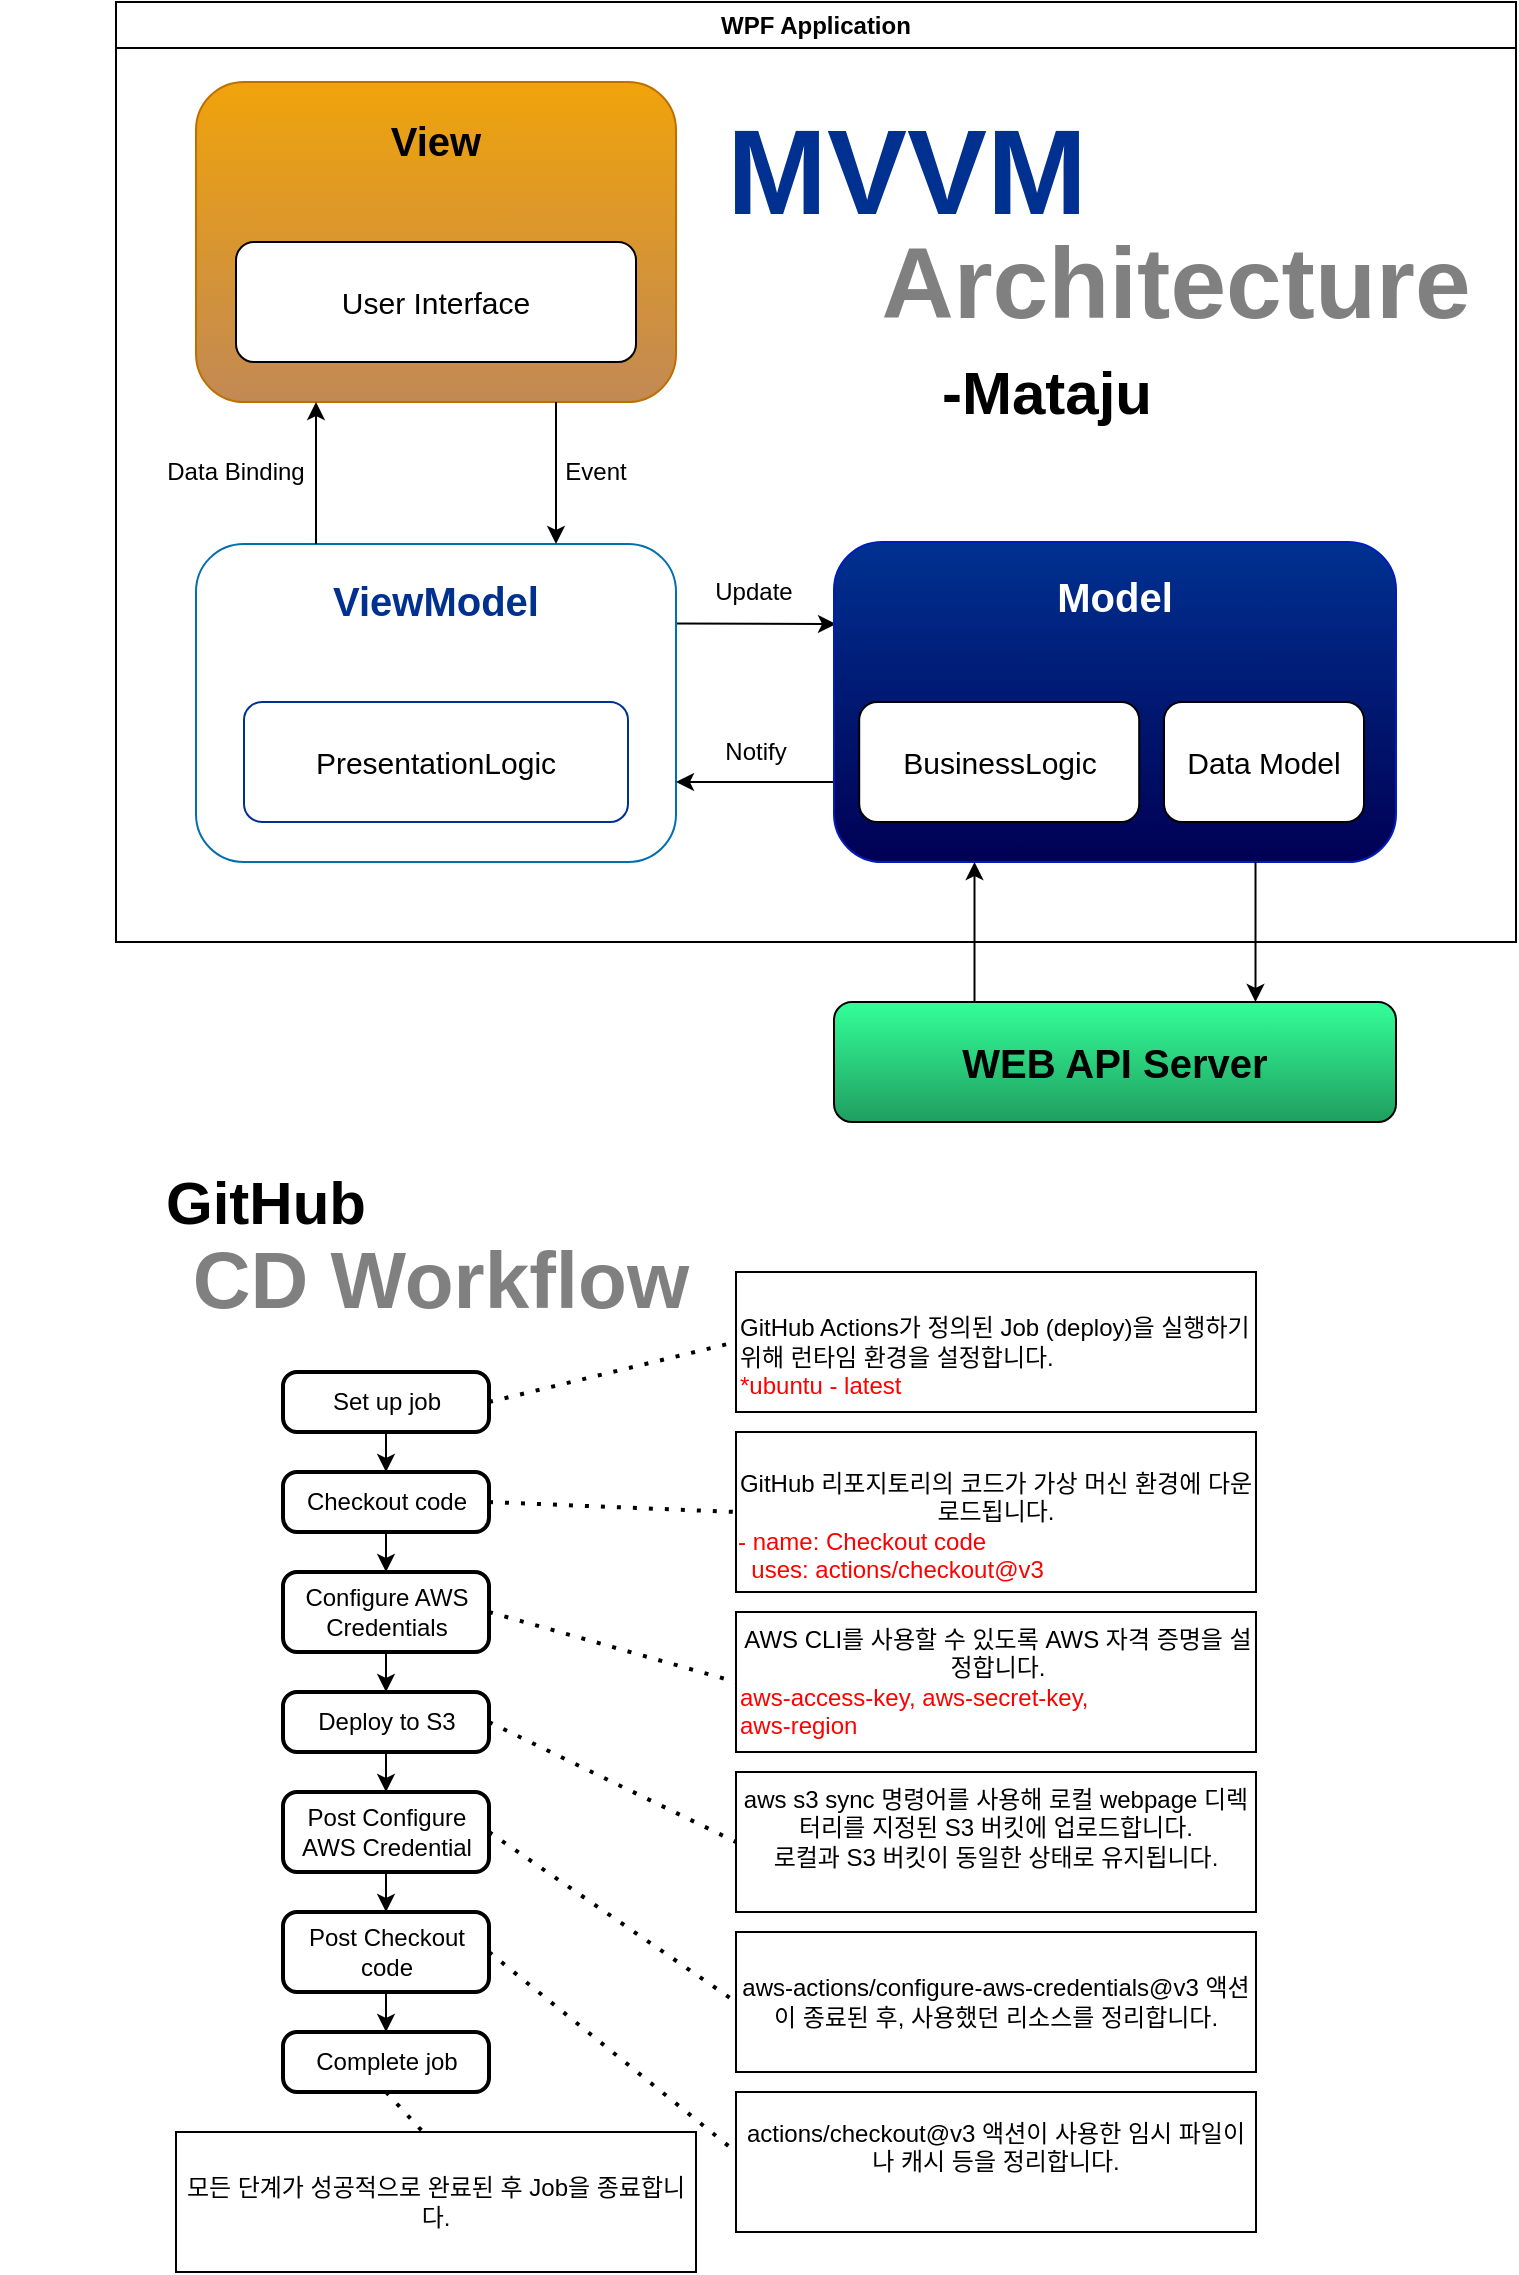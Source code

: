 <mxfile version="25.0.3">
  <diagram name="페이지-1" id="wgz9PD0w91qSiE5-jBk-">
    <mxGraphModel dx="1195" dy="650" grid="1" gridSize="10" guides="1" tooltips="1" connect="1" arrows="1" fold="1" page="1" pageScale="1" pageWidth="827" pageHeight="1169" math="0" shadow="0">
      <root>
        <mxCell id="0" />
        <mxCell id="1" parent="0" />
        <mxCell id="g7_kz-98eBEBZqyPdA4t-22" value="&lt;font style=&quot;font-size: 20px;&quot;&gt;&lt;b&gt;WEB API Server&lt;/b&gt;&lt;/font&gt;" style="rounded=1;whiteSpace=wrap;html=1;labelBackgroundColor=none;fillColor=#33FF99;gradientColor=#209E5F;fontColor=default;" parent="1" vertex="1">
          <mxGeometry x="419" y="525" width="281" height="60" as="geometry" />
        </mxCell>
        <mxCell id="g7_kz-98eBEBZqyPdA4t-17" value="Data Binding" style="text;strokeColor=none;align=center;fillColor=none;html=1;verticalAlign=middle;whiteSpace=wrap;rounded=0;" parent="1" vertex="1">
          <mxGeometry x="80" y="245" width="80" height="30" as="geometry" />
        </mxCell>
        <mxCell id="g7_kz-98eBEBZqyPdA4t-18" value="Event" style="text;strokeColor=none;align=center;fillColor=none;html=1;verticalAlign=middle;whiteSpace=wrap;rounded=0;" parent="1" vertex="1">
          <mxGeometry x="260" y="245" width="80" height="30" as="geometry" />
        </mxCell>
        <mxCell id="g7_kz-98eBEBZqyPdA4t-19" value="Update" style="text;strokeColor=none;align=center;fillColor=none;html=1;verticalAlign=middle;whiteSpace=wrap;rounded=0;" parent="1" vertex="1">
          <mxGeometry x="339" y="305" width="80" height="30" as="geometry" />
        </mxCell>
        <mxCell id="g7_kz-98eBEBZqyPdA4t-20" value="Notify" style="text;strokeColor=none;align=center;fillColor=none;html=1;verticalAlign=middle;whiteSpace=wrap;rounded=0;" parent="1" vertex="1">
          <mxGeometry x="340" y="385" width="80" height="30" as="geometry" />
        </mxCell>
        <mxCell id="g7_kz-98eBEBZqyPdA4t-44" value="" style="group" parent="1" vertex="1" connectable="0">
          <mxGeometry x="100" y="65" width="240" height="160" as="geometry" />
        </mxCell>
        <mxCell id="g7_kz-98eBEBZqyPdA4t-5" value="" style="rounded=1;whiteSpace=wrap;html=1;fillColor=#f0a30a;fontColor=#000000;strokeColor=#BD7000;gradientColor=#C28954;" parent="g7_kz-98eBEBZqyPdA4t-44" vertex="1">
          <mxGeometry width="240" height="160" as="geometry" />
        </mxCell>
        <mxCell id="g7_kz-98eBEBZqyPdA4t-6" value="&lt;font style=&quot;font-size: 20px;&quot;&gt;View&lt;/font&gt;" style="text;strokeColor=none;align=center;fillColor=none;html=1;verticalAlign=middle;whiteSpace=wrap;rounded=0;fontColor=default;fontStyle=1" parent="g7_kz-98eBEBZqyPdA4t-44" vertex="1">
          <mxGeometry x="60" y="10" width="120" height="38" as="geometry" />
        </mxCell>
        <mxCell id="g7_kz-98eBEBZqyPdA4t-35" value="&lt;font style=&quot;font-size: 15px;&quot;&gt;User Interface&lt;/font&gt;" style="rounded=1;whiteSpace=wrap;html=1;" parent="g7_kz-98eBEBZqyPdA4t-44" vertex="1">
          <mxGeometry x="20" y="80" width="200" height="60" as="geometry" />
        </mxCell>
        <mxCell id="g7_kz-98eBEBZqyPdA4t-45" value="" style="group" parent="1" vertex="1" connectable="0">
          <mxGeometry x="100" y="295.96" width="240" height="159.04" as="geometry" />
        </mxCell>
        <mxCell id="g7_kz-98eBEBZqyPdA4t-53" style="edgeStyle=none;rounded=0;orthogonalLoop=1;jettySize=auto;html=1;exitX=1;exitY=0.25;exitDx=0;exitDy=0;" parent="g7_kz-98eBEBZqyPdA4t-45" source="g7_kz-98eBEBZqyPdA4t-4" edge="1">
          <mxGeometry relative="1" as="geometry">
            <mxPoint x="320" y="40.04" as="targetPoint" />
          </mxGeometry>
        </mxCell>
        <mxCell id="g7_kz-98eBEBZqyPdA4t-4" value="" style="rounded=1;whiteSpace=wrap;html=1;fillColor=default;fontColor=#ffffff;strokeColor=#006EAF;gradientColor=none;" parent="g7_kz-98eBEBZqyPdA4t-45" vertex="1">
          <mxGeometry width="240" height="159.04" as="geometry" />
        </mxCell>
        <mxCell id="g7_kz-98eBEBZqyPdA4t-7" value="&lt;font style=&quot;font-size: 20px;&quot;&gt;ViewModel&lt;/font&gt;" style="text;strokeColor=none;align=center;fillColor=none;html=1;verticalAlign=middle;whiteSpace=wrap;rounded=0;fontColor=#003191;fontStyle=1" parent="g7_kz-98eBEBZqyPdA4t-45" vertex="1">
          <mxGeometry x="43.2" y="10.0" width="153.6" height="35.23" as="geometry" />
        </mxCell>
        <mxCell id="g7_kz-98eBEBZqyPdA4t-41" value="&lt;span style=&quot;font-size: 15px;&quot;&gt;PresentationLogic&lt;br&gt;&lt;/span&gt;" style="rounded=1;whiteSpace=wrap;html=1;strokeColor=#003191;" parent="g7_kz-98eBEBZqyPdA4t-45" vertex="1">
          <mxGeometry x="24" y="79.04" width="192" height="60.0" as="geometry" />
        </mxCell>
        <mxCell id="g7_kz-98eBEBZqyPdA4t-46" value="" style="group" parent="1" vertex="1" connectable="0">
          <mxGeometry x="419" y="295" width="281" height="160" as="geometry" />
        </mxCell>
        <mxCell id="g7_kz-98eBEBZqyPdA4t-55" style="edgeStyle=none;rounded=0;orthogonalLoop=1;jettySize=auto;html=1;exitX=0;exitY=0.75;exitDx=0;exitDy=0;" parent="g7_kz-98eBEBZqyPdA4t-46" source="g7_kz-98eBEBZqyPdA4t-1" edge="1">
          <mxGeometry relative="1" as="geometry">
            <mxPoint x="-79" y="120" as="targetPoint" />
          </mxGeometry>
        </mxCell>
        <mxCell id="g7_kz-98eBEBZqyPdA4t-1" value="" style="rounded=1;whiteSpace=wrap;html=1;fillColor=#003191;strokeColor=#001DBC;fontColor=#ffffff;gradientColor=#000054;" parent="g7_kz-98eBEBZqyPdA4t-46" vertex="1">
          <mxGeometry width="281" height="160" as="geometry" />
        </mxCell>
        <mxCell id="g7_kz-98eBEBZqyPdA4t-8" value="&lt;font style=&quot;font-size: 20px;&quot;&gt;Model&lt;/font&gt;" style="text;strokeColor=none;align=center;fillColor=none;html=1;verticalAlign=middle;whiteSpace=wrap;rounded=0;fontColor=#FFFFFF;fontStyle=1" parent="g7_kz-98eBEBZqyPdA4t-46" vertex="1">
          <mxGeometry x="112.9" y="13.416" width="55.2" height="26.538" as="geometry" />
        </mxCell>
        <mxCell id="g7_kz-98eBEBZqyPdA4t-42" value="&lt;span style=&quot;font-size: 15px;&quot;&gt;BusinessLogic&lt;br&gt;&lt;/span&gt;" style="rounded=1;whiteSpace=wrap;html=1;" parent="g7_kz-98eBEBZqyPdA4t-46" vertex="1">
          <mxGeometry x="12.6" y="80" width="140" height="60" as="geometry" />
        </mxCell>
        <mxCell id="g7_kz-98eBEBZqyPdA4t-43" value="&lt;span style=&quot;font-size: 15px;&quot;&gt;Data Model&lt;br&gt;&lt;/span&gt;" style="rounded=1;whiteSpace=wrap;html=1;" parent="g7_kz-98eBEBZqyPdA4t-46" vertex="1">
          <mxGeometry x="165" y="80" width="100" height="60" as="geometry" />
        </mxCell>
        <mxCell id="g7_kz-98eBEBZqyPdA4t-51" style="edgeStyle=none;rounded=0;orthogonalLoop=1;jettySize=auto;html=1;exitX=0.25;exitY=0;exitDx=0;exitDy=0;entryX=0.25;entryY=1;entryDx=0;entryDy=0;" parent="1" source="g7_kz-98eBEBZqyPdA4t-4" target="g7_kz-98eBEBZqyPdA4t-5" edge="1">
          <mxGeometry relative="1" as="geometry" />
        </mxCell>
        <mxCell id="g7_kz-98eBEBZqyPdA4t-49" style="edgeStyle=none;rounded=0;orthogonalLoop=1;jettySize=auto;html=1;exitX=0.75;exitY=1;exitDx=0;exitDy=0;entryX=0.75;entryY=0;entryDx=0;entryDy=0;" parent="1" source="g7_kz-98eBEBZqyPdA4t-5" target="g7_kz-98eBEBZqyPdA4t-4" edge="1">
          <mxGeometry relative="1" as="geometry">
            <mxPoint x="280" y="295" as="targetPoint" />
          </mxGeometry>
        </mxCell>
        <mxCell id="g7_kz-98eBEBZqyPdA4t-60" value="&lt;font style=&quot;font-size: 60px;&quot;&gt;MVVM&lt;/font&gt;" style="text;strokeColor=none;align=center;fillColor=none;html=1;verticalAlign=middle;whiteSpace=wrap;rounded=0;fontStyle=1;fontColor=#003191;" parent="1" vertex="1">
          <mxGeometry x="350" y="65" width="211" height="90" as="geometry" />
        </mxCell>
        <mxCell id="g7_kz-98eBEBZqyPdA4t-61" value="&lt;font style=&quot;font-size: 50px;&quot;&gt;Architecture&lt;/font&gt;" style="text;strokeColor=none;align=center;fillColor=none;html=1;verticalAlign=middle;whiteSpace=wrap;rounded=0;fontStyle=1;fontColor=#808080;" parent="1" vertex="1">
          <mxGeometry x="440" y="135" width="300" height="60" as="geometry" />
        </mxCell>
        <mxCell id="g7_kz-98eBEBZqyPdA4t-62" value="&lt;font style=&quot;font-size: 30px;&quot;&gt;-Mataju&lt;/font&gt;" style="text;strokeColor=none;align=center;fillColor=none;html=1;verticalAlign=middle;whiteSpace=wrap;rounded=0;fontStyle=1" parent="1" vertex="1">
          <mxGeometry x="420" y="195" width="211" height="50" as="geometry" />
        </mxCell>
        <mxCell id="g7_kz-98eBEBZqyPdA4t-63" value="" style="endArrow=classic;html=1;rounded=0;entryX=0.75;entryY=0;entryDx=0;entryDy=0;exitX=0.75;exitY=1;exitDx=0;exitDy=0;" parent="1" source="g7_kz-98eBEBZqyPdA4t-1" target="g7_kz-98eBEBZqyPdA4t-22" edge="1">
          <mxGeometry width="50" height="50" relative="1" as="geometry">
            <mxPoint x="610" y="265" as="sourcePoint" />
            <mxPoint x="660" y="215" as="targetPoint" />
          </mxGeometry>
        </mxCell>
        <mxCell id="g7_kz-98eBEBZqyPdA4t-64" value="" style="endArrow=classic;html=1;rounded=0;exitX=0.25;exitY=0;exitDx=0;exitDy=0;entryX=0.25;entryY=1;entryDx=0;entryDy=0;" parent="1" source="g7_kz-98eBEBZqyPdA4t-22" target="g7_kz-98eBEBZqyPdA4t-1" edge="1">
          <mxGeometry width="50" height="50" relative="1" as="geometry">
            <mxPoint x="610" y="265" as="sourcePoint" />
            <mxPoint x="660" y="215" as="targetPoint" />
          </mxGeometry>
        </mxCell>
        <mxCell id="g7_kz-98eBEBZqyPdA4t-65" value="WPF Application" style="swimlane;whiteSpace=wrap;html=1;" parent="1" vertex="1">
          <mxGeometry x="60" y="25" width="700" height="470" as="geometry" />
        </mxCell>
        <mxCell id="-fukH-Hzjp9KA4uO5c0_-15" value="" style="edgeStyle=orthogonalEdgeStyle;rounded=0;orthogonalLoop=1;jettySize=auto;html=1;" edge="1" parent="1" source="-fukH-Hzjp9KA4uO5c0_-13" target="-fukH-Hzjp9KA4uO5c0_-14">
          <mxGeometry relative="1" as="geometry" />
        </mxCell>
        <mxCell id="-fukH-Hzjp9KA4uO5c0_-13" value="Set up job" style="rounded=1;whiteSpace=wrap;html=1;absoluteArcSize=1;arcSize=14;strokeWidth=2;" vertex="1" parent="1">
          <mxGeometry x="143.5" y="710" width="103" height="30" as="geometry" />
        </mxCell>
        <mxCell id="-fukH-Hzjp9KA4uO5c0_-17" value="" style="edgeStyle=orthogonalEdgeStyle;rounded=0;orthogonalLoop=1;jettySize=auto;html=1;" edge="1" parent="1" source="-fukH-Hzjp9KA4uO5c0_-14" target="-fukH-Hzjp9KA4uO5c0_-16">
          <mxGeometry relative="1" as="geometry" />
        </mxCell>
        <mxCell id="-fukH-Hzjp9KA4uO5c0_-14" value="Checkout code" style="rounded=1;whiteSpace=wrap;html=1;absoluteArcSize=1;arcSize=14;strokeWidth=2;" vertex="1" parent="1">
          <mxGeometry x="143.5" y="760" width="103" height="30" as="geometry" />
        </mxCell>
        <mxCell id="-fukH-Hzjp9KA4uO5c0_-19" value="" style="edgeStyle=orthogonalEdgeStyle;rounded=0;orthogonalLoop=1;jettySize=auto;html=1;" edge="1" parent="1" source="-fukH-Hzjp9KA4uO5c0_-16" target="-fukH-Hzjp9KA4uO5c0_-18">
          <mxGeometry relative="1" as="geometry" />
        </mxCell>
        <mxCell id="-fukH-Hzjp9KA4uO5c0_-16" value="Configure AWS&lt;br&gt;Credentials" style="rounded=1;whiteSpace=wrap;html=1;absoluteArcSize=1;arcSize=14;strokeWidth=2;" vertex="1" parent="1">
          <mxGeometry x="143.5" y="810" width="103" height="40" as="geometry" />
        </mxCell>
        <mxCell id="-fukH-Hzjp9KA4uO5c0_-21" value="" style="edgeStyle=orthogonalEdgeStyle;rounded=0;orthogonalLoop=1;jettySize=auto;html=1;" edge="1" parent="1" source="-fukH-Hzjp9KA4uO5c0_-18" target="-fukH-Hzjp9KA4uO5c0_-20">
          <mxGeometry relative="1" as="geometry" />
        </mxCell>
        <mxCell id="-fukH-Hzjp9KA4uO5c0_-18" value="Deploy to S3" style="rounded=1;whiteSpace=wrap;html=1;absoluteArcSize=1;arcSize=14;strokeWidth=2;" vertex="1" parent="1">
          <mxGeometry x="143.5" y="870" width="103" height="30" as="geometry" />
        </mxCell>
        <mxCell id="-fukH-Hzjp9KA4uO5c0_-23" value="" style="edgeStyle=orthogonalEdgeStyle;rounded=0;orthogonalLoop=1;jettySize=auto;html=1;" edge="1" parent="1" source="-fukH-Hzjp9KA4uO5c0_-20" target="-fukH-Hzjp9KA4uO5c0_-22">
          <mxGeometry relative="1" as="geometry" />
        </mxCell>
        <mxCell id="-fukH-Hzjp9KA4uO5c0_-20" value="Post Configure AWS Credential" style="rounded=1;whiteSpace=wrap;html=1;absoluteArcSize=1;arcSize=14;strokeWidth=2;" vertex="1" parent="1">
          <mxGeometry x="143.5" y="920" width="103" height="40" as="geometry" />
        </mxCell>
        <mxCell id="-fukH-Hzjp9KA4uO5c0_-25" value="" style="edgeStyle=orthogonalEdgeStyle;rounded=0;orthogonalLoop=1;jettySize=auto;html=1;" edge="1" parent="1" source="-fukH-Hzjp9KA4uO5c0_-22" target="-fukH-Hzjp9KA4uO5c0_-24">
          <mxGeometry relative="1" as="geometry" />
        </mxCell>
        <mxCell id="-fukH-Hzjp9KA4uO5c0_-22" value="Post Checkout code" style="rounded=1;whiteSpace=wrap;html=1;absoluteArcSize=1;arcSize=14;strokeWidth=2;" vertex="1" parent="1">
          <mxGeometry x="143.5" y="980" width="103" height="40" as="geometry" />
        </mxCell>
        <mxCell id="-fukH-Hzjp9KA4uO5c0_-24" value="Complete job" style="rounded=1;whiteSpace=wrap;html=1;absoluteArcSize=1;arcSize=14;strokeWidth=2;" vertex="1" parent="1">
          <mxGeometry x="143.5" y="1040" width="103" height="30" as="geometry" />
        </mxCell>
        <mxCell id="-fukH-Hzjp9KA4uO5c0_-26" value="" style="endArrow=none;dashed=1;html=1;dashPattern=1 3;strokeWidth=2;rounded=0;exitX=1;exitY=0.5;exitDx=0;exitDy=0;entryX=0;entryY=0.5;entryDx=0;entryDy=0;" edge="1" parent="1" source="-fukH-Hzjp9KA4uO5c0_-13" target="-fukH-Hzjp9KA4uO5c0_-27">
          <mxGeometry width="50" height="50" relative="1" as="geometry">
            <mxPoint x="300" y="830" as="sourcePoint" />
            <mxPoint x="360" y="725" as="targetPoint" />
          </mxGeometry>
        </mxCell>
        <mxCell id="-fukH-Hzjp9KA4uO5c0_-27" value="&lt;div&gt;&lt;br&gt;&lt;/div&gt;&lt;div&gt;GitHub Actions가 정의된 Job (deploy)을 실행하기 위해 런타임 환경을 설정합니다.&lt;/div&gt;&lt;div&gt;&lt;font color=&quot;#ff0000&quot;&gt;*ubuntu - latest&lt;/font&gt;&lt;/div&gt;" style="rounded=0;whiteSpace=wrap;html=1;align=left;" vertex="1" parent="1">
          <mxGeometry x="370" y="660" width="260" height="70" as="geometry" />
        </mxCell>
        <mxCell id="-fukH-Hzjp9KA4uO5c0_-28" value="&lt;div&gt;&lt;br&gt;&lt;/div&gt;&lt;div&gt;GitHub 리포지토리의 코드가 가상 머신 환경에 다운로드됩니다.&lt;/div&gt;&lt;div&gt;&lt;div style=&quot;text-align: left;&quot;&gt;&lt;font color=&quot;#ff0000&quot;&gt;- name: Checkout code&lt;/font&gt;&lt;/div&gt;&lt;div style=&quot;text-align: left;&quot;&gt;&lt;font color=&quot;#ff0000&quot;&gt;&amp;nbsp; uses: actions/checkout@v3&lt;/font&gt;&lt;/div&gt;&lt;/div&gt;" style="rounded=0;whiteSpace=wrap;html=1;" vertex="1" parent="1">
          <mxGeometry x="370" y="740" width="260" height="80" as="geometry" />
        </mxCell>
        <mxCell id="-fukH-Hzjp9KA4uO5c0_-29" value="&lt;div style=&quot;text-align: center;&quot;&gt;&lt;span style=&quot;background-color: initial;&quot;&gt;AWS CLI를 사용할 수 있도록 AWS 자격 증명을 설정합니다.&lt;/span&gt;&lt;/div&gt;&lt;div&gt;&lt;font color=&quot;#ff0000&quot;&gt;aws-access-key,&amp;nbsp;&lt;span style=&quot;background-color: initial;&quot;&gt;aws-secret-key,&lt;br&gt;aws-region&lt;/span&gt;&lt;/font&gt;&lt;/div&gt;" style="rounded=0;whiteSpace=wrap;html=1;align=left;" vertex="1" parent="1">
          <mxGeometry x="370" y="830" width="260" height="70" as="geometry" />
        </mxCell>
        <mxCell id="-fukH-Hzjp9KA4uO5c0_-30" value="aws s3 sync 명령어를 사용해 로컬 webpage 디렉터리를 지정된 S3 버킷에 업로드합니다.&lt;br&gt;로컬과 S3 버킷이 동일한 상태로 유지됩니다.&lt;br&gt;&lt;div&gt;&lt;br&gt;&lt;/div&gt;" style="rounded=0;whiteSpace=wrap;html=1;" vertex="1" parent="1">
          <mxGeometry x="370" y="910" width="260" height="70" as="geometry" />
        </mxCell>
        <mxCell id="-fukH-Hzjp9KA4uO5c0_-31" value="모든 단계가 성공적으로 완료된 후 Job을 종료합니다." style="rounded=0;whiteSpace=wrap;html=1;" vertex="1" parent="1">
          <mxGeometry x="90" y="1090" width="260" height="70" as="geometry" />
        </mxCell>
        <mxCell id="-fukH-Hzjp9KA4uO5c0_-32" value="&lt;div&gt;actions/checkout@v3 액션이 사용한 임시 파일이나 캐시 등을 정리합니다.&lt;/div&gt;&lt;div&gt;&lt;br&gt;&lt;/div&gt;" style="rounded=0;whiteSpace=wrap;html=1;" vertex="1" parent="1">
          <mxGeometry x="370" y="1070" width="260" height="70" as="geometry" />
        </mxCell>
        <mxCell id="-fukH-Hzjp9KA4uO5c0_-33" value="aws-actions/configure-aws-credentials@v3 액션이 종료된 후, 사용했던 리소스를 정리합니다." style="rounded=0;whiteSpace=wrap;html=1;" vertex="1" parent="1">
          <mxGeometry x="370" y="990" width="260" height="70" as="geometry" />
        </mxCell>
        <mxCell id="-fukH-Hzjp9KA4uO5c0_-34" value="" style="endArrow=none;dashed=1;html=1;dashPattern=1 3;strokeWidth=2;rounded=0;exitX=1;exitY=0.5;exitDx=0;exitDy=0;entryX=0;entryY=0.5;entryDx=0;entryDy=0;" edge="1" parent="1" source="-fukH-Hzjp9KA4uO5c0_-14" target="-fukH-Hzjp9KA4uO5c0_-28">
          <mxGeometry width="50" height="50" relative="1" as="geometry">
            <mxPoint x="300" y="910" as="sourcePoint" />
            <mxPoint x="350" y="860" as="targetPoint" />
          </mxGeometry>
        </mxCell>
        <mxCell id="-fukH-Hzjp9KA4uO5c0_-35" value="" style="endArrow=none;dashed=1;html=1;dashPattern=1 3;strokeWidth=2;rounded=0;exitX=1;exitY=0.5;exitDx=0;exitDy=0;entryX=0;entryY=0.5;entryDx=0;entryDy=0;" edge="1" parent="1" source="-fukH-Hzjp9KA4uO5c0_-16" target="-fukH-Hzjp9KA4uO5c0_-29">
          <mxGeometry width="50" height="50" relative="1" as="geometry">
            <mxPoint x="300" y="910" as="sourcePoint" />
            <mxPoint x="350" y="860" as="targetPoint" />
          </mxGeometry>
        </mxCell>
        <mxCell id="-fukH-Hzjp9KA4uO5c0_-36" value="" style="endArrow=none;dashed=1;html=1;dashPattern=1 3;strokeWidth=2;rounded=0;exitX=1;exitY=0.5;exitDx=0;exitDy=0;entryX=0;entryY=0.5;entryDx=0;entryDy=0;" edge="1" parent="1" source="-fukH-Hzjp9KA4uO5c0_-18" target="-fukH-Hzjp9KA4uO5c0_-30">
          <mxGeometry width="50" height="50" relative="1" as="geometry">
            <mxPoint x="300" y="910" as="sourcePoint" />
            <mxPoint x="350" y="860" as="targetPoint" />
          </mxGeometry>
        </mxCell>
        <mxCell id="-fukH-Hzjp9KA4uO5c0_-37" value="" style="endArrow=none;dashed=1;html=1;dashPattern=1 3;strokeWidth=2;rounded=0;exitX=1;exitY=0.5;exitDx=0;exitDy=0;entryX=0;entryY=0.5;entryDx=0;entryDy=0;" edge="1" parent="1" source="-fukH-Hzjp9KA4uO5c0_-20" target="-fukH-Hzjp9KA4uO5c0_-33">
          <mxGeometry width="50" height="50" relative="1" as="geometry">
            <mxPoint x="300" y="910" as="sourcePoint" />
            <mxPoint x="350" y="860" as="targetPoint" />
          </mxGeometry>
        </mxCell>
        <mxCell id="-fukH-Hzjp9KA4uO5c0_-38" value="" style="endArrow=none;dashed=1;html=1;dashPattern=1 3;strokeWidth=2;rounded=0;exitX=1;exitY=0.5;exitDx=0;exitDy=0;entryX=0;entryY=0.429;entryDx=0;entryDy=0;entryPerimeter=0;" edge="1" parent="1" source="-fukH-Hzjp9KA4uO5c0_-22" target="-fukH-Hzjp9KA4uO5c0_-32">
          <mxGeometry width="50" height="50" relative="1" as="geometry">
            <mxPoint x="300" y="910" as="sourcePoint" />
            <mxPoint x="350" y="860" as="targetPoint" />
          </mxGeometry>
        </mxCell>
        <mxCell id="-fukH-Hzjp9KA4uO5c0_-39" value="" style="endArrow=none;dashed=1;html=1;dashPattern=1 3;strokeWidth=2;rounded=0;exitX=0.5;exitY=1;exitDx=0;exitDy=0;entryX=0.478;entryY=0.012;entryDx=0;entryDy=0;entryPerimeter=0;" edge="1" parent="1" source="-fukH-Hzjp9KA4uO5c0_-24" target="-fukH-Hzjp9KA4uO5c0_-31">
          <mxGeometry width="50" height="50" relative="1" as="geometry">
            <mxPoint x="300" y="910" as="sourcePoint" />
            <mxPoint x="350" y="860" as="targetPoint" />
          </mxGeometry>
        </mxCell>
        <mxCell id="-fukH-Hzjp9KA4uO5c0_-40" value="&lt;font style=&quot;font-size: 40px;&quot;&gt;CD Workflow&lt;/font&gt;" style="text;strokeColor=none;align=center;fillColor=none;html=1;verticalAlign=middle;whiteSpace=wrap;rounded=0;fontStyle=1;fontColor=#808080;" vertex="1" parent="1">
          <mxGeometry x="90" y="638" width="265" height="50" as="geometry" />
        </mxCell>
        <mxCell id="-fukH-Hzjp9KA4uO5c0_-41" value="&lt;font style=&quot;font-size: 30px;&quot;&gt;GitHub&lt;/font&gt;" style="text;strokeColor=none;align=center;fillColor=none;html=1;verticalAlign=middle;whiteSpace=wrap;rounded=0;fontStyle=1" vertex="1" parent="1">
          <mxGeometry x="70" y="600" width="130" height="50" as="geometry" />
        </mxCell>
        <mxCell id="-fukH-Hzjp9KA4uO5c0_-43" value="" style="shape=image;html=1;verticalAlign=top;verticalLabelPosition=bottom;labelBackgroundColor=#ffffff;imageAspect=0;aspect=fixed;image=https://cdn4.iconfinder.com/data/icons/ionicons/512/icon-social-github-128.png" vertex="1" parent="1">
          <mxGeometry x="2" y="600" width="88" height="88" as="geometry" />
        </mxCell>
      </root>
    </mxGraphModel>
  </diagram>
</mxfile>
